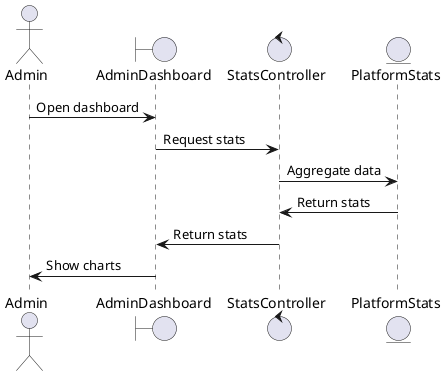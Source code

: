 @startuml ViewPlatformStats
actor Admin
boundary AdminDashboard
control StatsController
entity PlatformStats

Admin -> AdminDashboard: Open dashboard
AdminDashboard -> StatsController: Request stats
StatsController -> PlatformStats: Aggregate data
PlatformStats -> StatsController: Return stats
StatsController -> AdminDashboard: Return stats
AdminDashboard -> Admin: Show charts
@enduml
